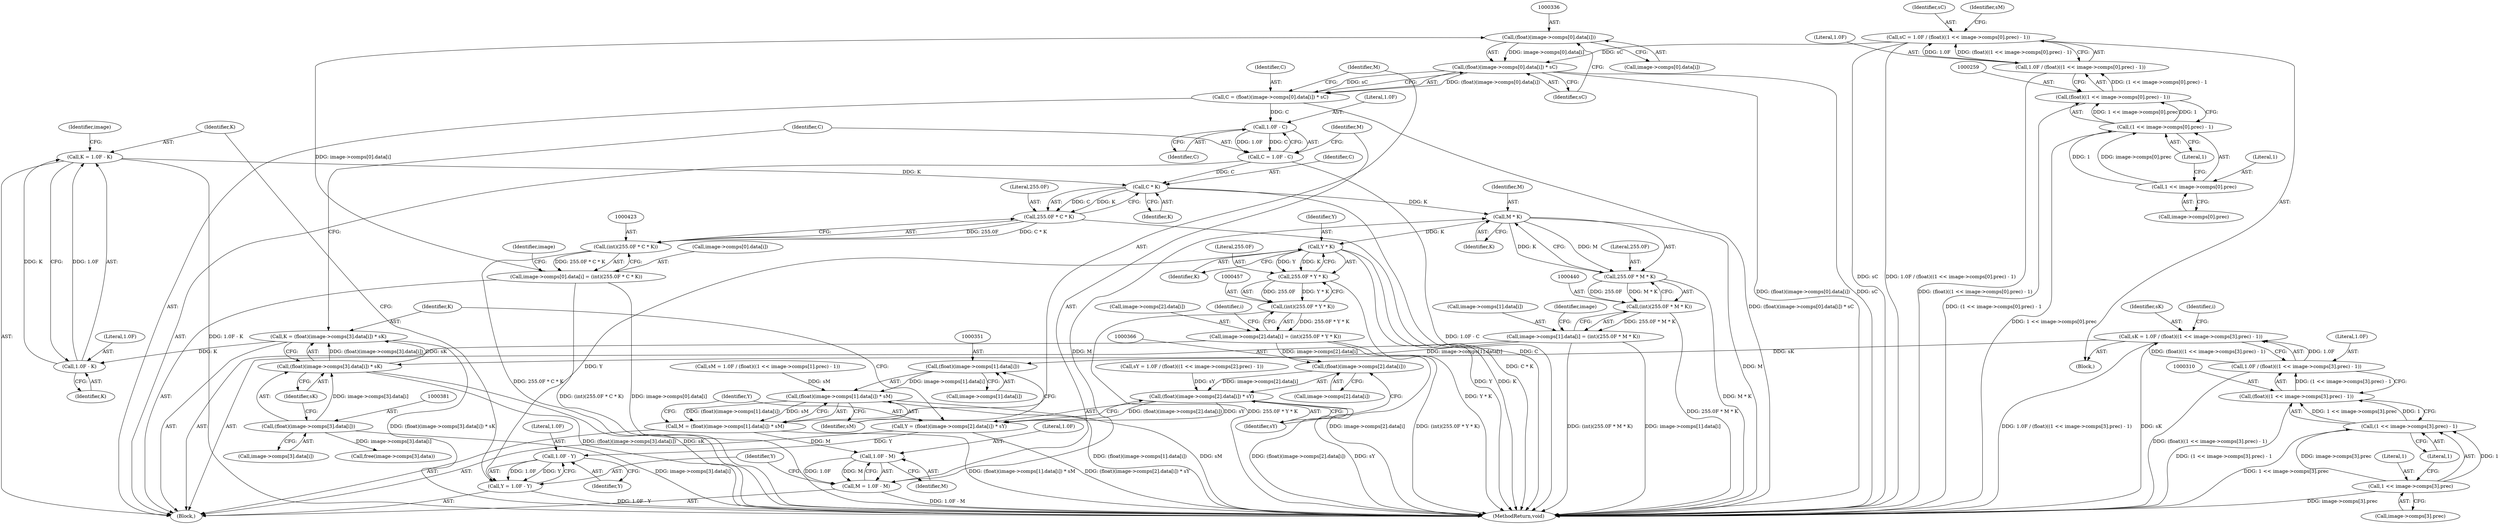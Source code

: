 digraph "0_openjpeg_162f6199c0cd3ec1c6c6dc65e41b2faab92b2d91@array" {
"1000335" [label="(Call,(float)(image->comps[0].data[i]))"];
"1000412" [label="(Call,image->comps[0].data[i] = (int)(255.0F * C * K))"];
"1000422" [label="(Call,(int)(255.0F * C * K))"];
"1000424" [label="(Call,255.0F * C * K)"];
"1000426" [label="(Call,C * K)"];
"1000392" [label="(Call,C = 1.0F - C)"];
"1000394" [label="(Call,1.0F - C)"];
"1000332" [label="(Call,C = (float)(image->comps[0].data[i]) * sC)"];
"1000334" [label="(Call,(float)(image->comps[0].data[i]) * sC)"];
"1000335" [label="(Call,(float)(image->comps[0].data[i]))"];
"1000254" [label="(Call,sC = 1.0F / (float)((1 << image->comps[0].prec) - 1))"];
"1000256" [label="(Call,1.0F / (float)((1 << image->comps[0].prec) - 1))"];
"1000258" [label="(Call,(float)((1 << image->comps[0].prec) - 1))"];
"1000260" [label="(Call,(1 << image->comps[0].prec) - 1)"];
"1000261" [label="(Call,1 << image->comps[0].prec)"];
"1000407" [label="(Call,K = 1.0F - K)"];
"1000409" [label="(Call,1.0F - K)"];
"1000377" [label="(Call,K = (float)(image->comps[3].data[i]) * sK)"];
"1000379" [label="(Call,(float)(image->comps[3].data[i]) * sK)"];
"1000380" [label="(Call,(float)(image->comps[3].data[i]))"];
"1000305" [label="(Call,sK = 1.0F / (float)((1 << image->comps[3].prec) - 1))"];
"1000307" [label="(Call,1.0F / (float)((1 << image->comps[3].prec) - 1))"];
"1000309" [label="(Call,(float)((1 << image->comps[3].prec) - 1))"];
"1000311" [label="(Call,(1 << image->comps[3].prec) - 1)"];
"1000312" [label="(Call,1 << image->comps[3].prec)"];
"1000443" [label="(Call,M * K)"];
"1000441" [label="(Call,255.0F * M * K)"];
"1000439" [label="(Call,(int)(255.0F * M * K))"];
"1000429" [label="(Call,image->comps[1].data[i] = (int)(255.0F * M * K))"];
"1000350" [label="(Call,(float)(image->comps[1].data[i]))"];
"1000349" [label="(Call,(float)(image->comps[1].data[i]) * sM)"];
"1000347" [label="(Call,M = (float)(image->comps[1].data[i]) * sM)"];
"1000399" [label="(Call,1.0F - M)"];
"1000397" [label="(Call,M = 1.0F - M)"];
"1000460" [label="(Call,Y * K)"];
"1000458" [label="(Call,255.0F * Y * K)"];
"1000456" [label="(Call,(int)(255.0F * Y * K))"];
"1000446" [label="(Call,image->comps[2].data[i] = (int)(255.0F * Y * K))"];
"1000365" [label="(Call,(float)(image->comps[2].data[i]))"];
"1000364" [label="(Call,(float)(image->comps[2].data[i]) * sY)"];
"1000362" [label="(Call,Y = (float)(image->comps[2].data[i]) * sY)"];
"1000404" [label="(Call,1.0F - Y)"];
"1000402" [label="(Call,Y = 1.0F - Y)"];
"1000254" [label="(Call,sC = 1.0F / (float)((1 << image->comps[0].prec) - 1))"];
"1000321" [label="(Literal,1)"];
"1000332" [label="(Call,C = (float)(image->comps[0].data[i]) * sC)"];
"1000347" [label="(Call,M = (float)(image->comps[1].data[i]) * sM)"];
"1000314" [label="(Call,image->comps[3].prec)"];
"1000256" [label="(Call,1.0F / (float)((1 << image->comps[0].prec) - 1))"];
"1000262" [label="(Literal,1)"];
"1000442" [label="(Literal,255.0F)"];
"1000348" [label="(Identifier,M)"];
"1000404" [label="(Call,1.0F - Y)"];
"1000331" [label="(Block,)"];
"1000463" [label="(Call,free(image->comps[3].data))"];
"1000413" [label="(Call,image->comps[0].data[i])"];
"1000410" [label="(Literal,1.0F)"];
"1000305" [label="(Call,sK = 1.0F / (float)((1 << image->comps[3].prec) - 1))"];
"1000337" [label="(Call,image->comps[0].data[i])"];
"1000309" [label="(Call,(float)((1 << image->comps[3].prec) - 1))"];
"1000422" [label="(Call,(int)(255.0F * C * K))"];
"1000333" [label="(Identifier,C)"];
"1000257" [label="(Literal,1.0F)"];
"1000424" [label="(Call,255.0F * C * K)"];
"1000550" [label="(MethodReturn,void)"];
"1000271" [label="(Call,sM = 1.0F / (float)((1 << image->comps[1].prec) - 1))"];
"1000311" [label="(Call,(1 << image->comps[3].prec) - 1)"];
"1000377" [label="(Call,K = (float)(image->comps[3].data[i]) * sK)"];
"1000445" [label="(Identifier,K)"];
"1000394" [label="(Call,1.0F - C)"];
"1000403" [label="(Identifier,Y)"];
"1000393" [label="(Identifier,C)"];
"1000446" [label="(Call,image->comps[2].data[i] = (int)(255.0F * Y * K))"];
"1000398" [label="(Identifier,M)"];
"1000451" [label="(Identifier,image)"];
"1000407" [label="(Call,K = 1.0F - K)"];
"1000434" [label="(Identifier,image)"];
"1000313" [label="(Literal,1)"];
"1000335" [label="(Call,(float)(image->comps[0].data[i]))"];
"1000352" [label="(Call,image->comps[1].data[i])"];
"1000429" [label="(Call,image->comps[1].data[i] = (int)(255.0F * M * K))"];
"1000462" [label="(Identifier,K)"];
"1000459" [label="(Literal,255.0F)"];
"1000334" [label="(Call,(float)(image->comps[0].data[i]) * sC)"];
"1000261" [label="(Call,1 << image->comps[0].prec)"];
"1000406" [label="(Identifier,Y)"];
"1000308" [label="(Literal,1.0F)"];
"1000430" [label="(Call,image->comps[1].data[i])"];
"1000367" [label="(Call,image->comps[2].data[i])"];
"1000376" [label="(Identifier,sY)"];
"1000460" [label="(Call,Y * K)"];
"1000392" [label="(Call,C = 1.0F - C)"];
"1000441" [label="(Call,255.0F * M * K)"];
"1000260" [label="(Call,(1 << image->comps[0].prec) - 1)"];
"1000397" [label="(Call,M = 1.0F - M)"];
"1000288" [label="(Call,sY = 1.0F / (float)((1 << image->comps[2].prec) - 1))"];
"1000380" [label="(Call,(float)(image->comps[3].data[i]))"];
"1000395" [label="(Literal,1.0F)"];
"1000307" [label="(Call,1.0F / (float)((1 << image->comps[3].prec) - 1))"];
"1000324" [label="(Identifier,i)"];
"1000270" [label="(Literal,1)"];
"1000363" [label="(Identifier,Y)"];
"1000444" [label="(Identifier,M)"];
"1000458" [label="(Call,255.0F * Y * K)"];
"1000456" [label="(Call,(int)(255.0F * Y * K))"];
"1000426" [label="(Call,C * K)"];
"1000364" [label="(Call,(float)(image->comps[2].data[i]) * sY)"];
"1000109" [label="(Block,)"];
"1000379" [label="(Call,(float)(image->comps[3].data[i]) * sK)"];
"1000306" [label="(Identifier,sK)"];
"1000400" [label="(Literal,1.0F)"];
"1000330" [label="(Identifier,i)"];
"1000362" [label="(Call,Y = (float)(image->comps[2].data[i]) * sY)"];
"1000411" [label="(Identifier,K)"];
"1000391" [label="(Identifier,sK)"];
"1000412" [label="(Call,image->comps[0].data[i] = (int)(255.0F * C * K))"];
"1000417" [label="(Identifier,image)"];
"1000350" [label="(Call,(float)(image->comps[1].data[i]))"];
"1000382" [label="(Call,image->comps[3].data[i])"];
"1000399" [label="(Call,1.0F - M)"];
"1000272" [label="(Identifier,sM)"];
"1000258" [label="(Call,(float)((1 << image->comps[0].prec) - 1))"];
"1000349" [label="(Call,(float)(image->comps[1].data[i]) * sM)"];
"1000346" [label="(Identifier,sC)"];
"1000428" [label="(Identifier,K)"];
"1000401" [label="(Identifier,M)"];
"1000263" [label="(Call,image->comps[0].prec)"];
"1000365" [label="(Call,(float)(image->comps[2].data[i]))"];
"1000361" [label="(Identifier,sM)"];
"1000408" [label="(Identifier,K)"];
"1000461" [label="(Identifier,Y)"];
"1000427" [label="(Identifier,C)"];
"1000425" [label="(Literal,255.0F)"];
"1000447" [label="(Call,image->comps[2].data[i])"];
"1000396" [label="(Identifier,C)"];
"1000312" [label="(Call,1 << image->comps[3].prec)"];
"1000402" [label="(Call,Y = 1.0F - Y)"];
"1000439" [label="(Call,(int)(255.0F * M * K))"];
"1000378" [label="(Identifier,K)"];
"1000409" [label="(Call,1.0F - K)"];
"1000405" [label="(Literal,1.0F)"];
"1000255" [label="(Identifier,sC)"];
"1000443" [label="(Call,M * K)"];
"1000335" -> "1000334"  [label="AST: "];
"1000335" -> "1000337"  [label="CFG: "];
"1000336" -> "1000335"  [label="AST: "];
"1000337" -> "1000335"  [label="AST: "];
"1000346" -> "1000335"  [label="CFG: "];
"1000335" -> "1000334"  [label="DDG: image->comps[0].data[i]"];
"1000412" -> "1000335"  [label="DDG: image->comps[0].data[i]"];
"1000412" -> "1000331"  [label="AST: "];
"1000412" -> "1000422"  [label="CFG: "];
"1000413" -> "1000412"  [label="AST: "];
"1000422" -> "1000412"  [label="AST: "];
"1000434" -> "1000412"  [label="CFG: "];
"1000412" -> "1000550"  [label="DDG: (int)(255.0F * C * K)"];
"1000412" -> "1000550"  [label="DDG: image->comps[0].data[i]"];
"1000422" -> "1000412"  [label="DDG: 255.0F * C * K"];
"1000422" -> "1000424"  [label="CFG: "];
"1000423" -> "1000422"  [label="AST: "];
"1000424" -> "1000422"  [label="AST: "];
"1000422" -> "1000550"  [label="DDG: 255.0F * C * K"];
"1000424" -> "1000422"  [label="DDG: 255.0F"];
"1000424" -> "1000422"  [label="DDG: C * K"];
"1000424" -> "1000426"  [label="CFG: "];
"1000425" -> "1000424"  [label="AST: "];
"1000426" -> "1000424"  [label="AST: "];
"1000424" -> "1000550"  [label="DDG: C * K"];
"1000426" -> "1000424"  [label="DDG: C"];
"1000426" -> "1000424"  [label="DDG: K"];
"1000426" -> "1000428"  [label="CFG: "];
"1000427" -> "1000426"  [label="AST: "];
"1000428" -> "1000426"  [label="AST: "];
"1000426" -> "1000550"  [label="DDG: C"];
"1000392" -> "1000426"  [label="DDG: C"];
"1000407" -> "1000426"  [label="DDG: K"];
"1000426" -> "1000443"  [label="DDG: K"];
"1000392" -> "1000331"  [label="AST: "];
"1000392" -> "1000394"  [label="CFG: "];
"1000393" -> "1000392"  [label="AST: "];
"1000394" -> "1000392"  [label="AST: "];
"1000398" -> "1000392"  [label="CFG: "];
"1000392" -> "1000550"  [label="DDG: 1.0F - C"];
"1000394" -> "1000392"  [label="DDG: 1.0F"];
"1000394" -> "1000392"  [label="DDG: C"];
"1000394" -> "1000396"  [label="CFG: "];
"1000395" -> "1000394"  [label="AST: "];
"1000396" -> "1000394"  [label="AST: "];
"1000332" -> "1000394"  [label="DDG: C"];
"1000332" -> "1000331"  [label="AST: "];
"1000332" -> "1000334"  [label="CFG: "];
"1000333" -> "1000332"  [label="AST: "];
"1000334" -> "1000332"  [label="AST: "];
"1000348" -> "1000332"  [label="CFG: "];
"1000332" -> "1000550"  [label="DDG: (float)(image->comps[0].data[i]) * sC"];
"1000334" -> "1000332"  [label="DDG: (float)(image->comps[0].data[i])"];
"1000334" -> "1000332"  [label="DDG: sC"];
"1000334" -> "1000346"  [label="CFG: "];
"1000346" -> "1000334"  [label="AST: "];
"1000334" -> "1000550"  [label="DDG: sC"];
"1000334" -> "1000550"  [label="DDG: (float)(image->comps[0].data[i])"];
"1000254" -> "1000334"  [label="DDG: sC"];
"1000254" -> "1000109"  [label="AST: "];
"1000254" -> "1000256"  [label="CFG: "];
"1000255" -> "1000254"  [label="AST: "];
"1000256" -> "1000254"  [label="AST: "];
"1000272" -> "1000254"  [label="CFG: "];
"1000254" -> "1000550"  [label="DDG: sC"];
"1000254" -> "1000550"  [label="DDG: 1.0F / (float)((1 << image->comps[0].prec) - 1)"];
"1000256" -> "1000254"  [label="DDG: 1.0F"];
"1000256" -> "1000254"  [label="DDG: (float)((1 << image->comps[0].prec) - 1)"];
"1000256" -> "1000258"  [label="CFG: "];
"1000257" -> "1000256"  [label="AST: "];
"1000258" -> "1000256"  [label="AST: "];
"1000256" -> "1000550"  [label="DDG: (float)((1 << image->comps[0].prec) - 1)"];
"1000258" -> "1000256"  [label="DDG: (1 << image->comps[0].prec) - 1"];
"1000258" -> "1000260"  [label="CFG: "];
"1000259" -> "1000258"  [label="AST: "];
"1000260" -> "1000258"  [label="AST: "];
"1000258" -> "1000550"  [label="DDG: (1 << image->comps[0].prec) - 1"];
"1000260" -> "1000258"  [label="DDG: 1 << image->comps[0].prec"];
"1000260" -> "1000258"  [label="DDG: 1"];
"1000260" -> "1000270"  [label="CFG: "];
"1000261" -> "1000260"  [label="AST: "];
"1000270" -> "1000260"  [label="AST: "];
"1000260" -> "1000550"  [label="DDG: 1 << image->comps[0].prec"];
"1000261" -> "1000260"  [label="DDG: 1"];
"1000261" -> "1000260"  [label="DDG: image->comps[0].prec"];
"1000261" -> "1000263"  [label="CFG: "];
"1000262" -> "1000261"  [label="AST: "];
"1000263" -> "1000261"  [label="AST: "];
"1000270" -> "1000261"  [label="CFG: "];
"1000407" -> "1000331"  [label="AST: "];
"1000407" -> "1000409"  [label="CFG: "];
"1000408" -> "1000407"  [label="AST: "];
"1000409" -> "1000407"  [label="AST: "];
"1000417" -> "1000407"  [label="CFG: "];
"1000407" -> "1000550"  [label="DDG: 1.0F - K"];
"1000409" -> "1000407"  [label="DDG: 1.0F"];
"1000409" -> "1000407"  [label="DDG: K"];
"1000409" -> "1000411"  [label="CFG: "];
"1000410" -> "1000409"  [label="AST: "];
"1000411" -> "1000409"  [label="AST: "];
"1000377" -> "1000409"  [label="DDG: K"];
"1000377" -> "1000331"  [label="AST: "];
"1000377" -> "1000379"  [label="CFG: "];
"1000378" -> "1000377"  [label="AST: "];
"1000379" -> "1000377"  [label="AST: "];
"1000393" -> "1000377"  [label="CFG: "];
"1000377" -> "1000550"  [label="DDG: (float)(image->comps[3].data[i]) * sK"];
"1000379" -> "1000377"  [label="DDG: (float)(image->comps[3].data[i])"];
"1000379" -> "1000377"  [label="DDG: sK"];
"1000379" -> "1000391"  [label="CFG: "];
"1000380" -> "1000379"  [label="AST: "];
"1000391" -> "1000379"  [label="AST: "];
"1000379" -> "1000550"  [label="DDG: (float)(image->comps[3].data[i])"];
"1000379" -> "1000550"  [label="DDG: sK"];
"1000380" -> "1000379"  [label="DDG: image->comps[3].data[i]"];
"1000305" -> "1000379"  [label="DDG: sK"];
"1000380" -> "1000382"  [label="CFG: "];
"1000381" -> "1000380"  [label="AST: "];
"1000382" -> "1000380"  [label="AST: "];
"1000391" -> "1000380"  [label="CFG: "];
"1000380" -> "1000550"  [label="DDG: image->comps[3].data[i]"];
"1000380" -> "1000463"  [label="DDG: image->comps[3].data[i]"];
"1000305" -> "1000109"  [label="AST: "];
"1000305" -> "1000307"  [label="CFG: "];
"1000306" -> "1000305"  [label="AST: "];
"1000307" -> "1000305"  [label="AST: "];
"1000324" -> "1000305"  [label="CFG: "];
"1000305" -> "1000550"  [label="DDG: 1.0F / (float)((1 << image->comps[3].prec) - 1)"];
"1000305" -> "1000550"  [label="DDG: sK"];
"1000307" -> "1000305"  [label="DDG: 1.0F"];
"1000307" -> "1000305"  [label="DDG: (float)((1 << image->comps[3].prec) - 1)"];
"1000307" -> "1000309"  [label="CFG: "];
"1000308" -> "1000307"  [label="AST: "];
"1000309" -> "1000307"  [label="AST: "];
"1000307" -> "1000550"  [label="DDG: (float)((1 << image->comps[3].prec) - 1)"];
"1000309" -> "1000307"  [label="DDG: (1 << image->comps[3].prec) - 1"];
"1000309" -> "1000311"  [label="CFG: "];
"1000310" -> "1000309"  [label="AST: "];
"1000311" -> "1000309"  [label="AST: "];
"1000309" -> "1000550"  [label="DDG: (1 << image->comps[3].prec) - 1"];
"1000311" -> "1000309"  [label="DDG: 1 << image->comps[3].prec"];
"1000311" -> "1000309"  [label="DDG: 1"];
"1000311" -> "1000321"  [label="CFG: "];
"1000312" -> "1000311"  [label="AST: "];
"1000321" -> "1000311"  [label="AST: "];
"1000311" -> "1000550"  [label="DDG: 1 << image->comps[3].prec"];
"1000312" -> "1000311"  [label="DDG: 1"];
"1000312" -> "1000311"  [label="DDG: image->comps[3].prec"];
"1000312" -> "1000314"  [label="CFG: "];
"1000313" -> "1000312"  [label="AST: "];
"1000314" -> "1000312"  [label="AST: "];
"1000321" -> "1000312"  [label="CFG: "];
"1000312" -> "1000550"  [label="DDG: image->comps[3].prec"];
"1000443" -> "1000441"  [label="AST: "];
"1000443" -> "1000445"  [label="CFG: "];
"1000444" -> "1000443"  [label="AST: "];
"1000445" -> "1000443"  [label="AST: "];
"1000441" -> "1000443"  [label="CFG: "];
"1000443" -> "1000550"  [label="DDG: M"];
"1000443" -> "1000441"  [label="DDG: M"];
"1000443" -> "1000441"  [label="DDG: K"];
"1000397" -> "1000443"  [label="DDG: M"];
"1000443" -> "1000460"  [label="DDG: K"];
"1000441" -> "1000439"  [label="AST: "];
"1000442" -> "1000441"  [label="AST: "];
"1000439" -> "1000441"  [label="CFG: "];
"1000441" -> "1000550"  [label="DDG: M * K"];
"1000441" -> "1000439"  [label="DDG: 255.0F"];
"1000441" -> "1000439"  [label="DDG: M * K"];
"1000439" -> "1000429"  [label="AST: "];
"1000440" -> "1000439"  [label="AST: "];
"1000429" -> "1000439"  [label="CFG: "];
"1000439" -> "1000550"  [label="DDG: 255.0F * M * K"];
"1000439" -> "1000429"  [label="DDG: 255.0F * M * K"];
"1000429" -> "1000331"  [label="AST: "];
"1000430" -> "1000429"  [label="AST: "];
"1000451" -> "1000429"  [label="CFG: "];
"1000429" -> "1000550"  [label="DDG: image->comps[1].data[i]"];
"1000429" -> "1000550"  [label="DDG: (int)(255.0F * M * K)"];
"1000429" -> "1000350"  [label="DDG: image->comps[1].data[i]"];
"1000350" -> "1000349"  [label="AST: "];
"1000350" -> "1000352"  [label="CFG: "];
"1000351" -> "1000350"  [label="AST: "];
"1000352" -> "1000350"  [label="AST: "];
"1000361" -> "1000350"  [label="CFG: "];
"1000350" -> "1000349"  [label="DDG: image->comps[1].data[i]"];
"1000349" -> "1000347"  [label="AST: "];
"1000349" -> "1000361"  [label="CFG: "];
"1000361" -> "1000349"  [label="AST: "];
"1000347" -> "1000349"  [label="CFG: "];
"1000349" -> "1000550"  [label="DDG: sM"];
"1000349" -> "1000550"  [label="DDG: (float)(image->comps[1].data[i])"];
"1000349" -> "1000347"  [label="DDG: (float)(image->comps[1].data[i])"];
"1000349" -> "1000347"  [label="DDG: sM"];
"1000271" -> "1000349"  [label="DDG: sM"];
"1000347" -> "1000331"  [label="AST: "];
"1000348" -> "1000347"  [label="AST: "];
"1000363" -> "1000347"  [label="CFG: "];
"1000347" -> "1000550"  [label="DDG: (float)(image->comps[1].data[i]) * sM"];
"1000347" -> "1000399"  [label="DDG: M"];
"1000399" -> "1000397"  [label="AST: "];
"1000399" -> "1000401"  [label="CFG: "];
"1000400" -> "1000399"  [label="AST: "];
"1000401" -> "1000399"  [label="AST: "];
"1000397" -> "1000399"  [label="CFG: "];
"1000399" -> "1000397"  [label="DDG: 1.0F"];
"1000399" -> "1000397"  [label="DDG: M"];
"1000397" -> "1000331"  [label="AST: "];
"1000398" -> "1000397"  [label="AST: "];
"1000403" -> "1000397"  [label="CFG: "];
"1000397" -> "1000550"  [label="DDG: 1.0F - M"];
"1000460" -> "1000458"  [label="AST: "];
"1000460" -> "1000462"  [label="CFG: "];
"1000461" -> "1000460"  [label="AST: "];
"1000462" -> "1000460"  [label="AST: "];
"1000458" -> "1000460"  [label="CFG: "];
"1000460" -> "1000550"  [label="DDG: Y"];
"1000460" -> "1000550"  [label="DDG: K"];
"1000460" -> "1000458"  [label="DDG: Y"];
"1000460" -> "1000458"  [label="DDG: K"];
"1000402" -> "1000460"  [label="DDG: Y"];
"1000458" -> "1000456"  [label="AST: "];
"1000459" -> "1000458"  [label="AST: "];
"1000456" -> "1000458"  [label="CFG: "];
"1000458" -> "1000550"  [label="DDG: Y * K"];
"1000458" -> "1000456"  [label="DDG: 255.0F"];
"1000458" -> "1000456"  [label="DDG: Y * K"];
"1000456" -> "1000446"  [label="AST: "];
"1000457" -> "1000456"  [label="AST: "];
"1000446" -> "1000456"  [label="CFG: "];
"1000456" -> "1000550"  [label="DDG: 255.0F * Y * K"];
"1000456" -> "1000446"  [label="DDG: 255.0F * Y * K"];
"1000446" -> "1000331"  [label="AST: "];
"1000447" -> "1000446"  [label="AST: "];
"1000330" -> "1000446"  [label="CFG: "];
"1000446" -> "1000550"  [label="DDG: image->comps[2].data[i]"];
"1000446" -> "1000550"  [label="DDG: (int)(255.0F * Y * K)"];
"1000446" -> "1000365"  [label="DDG: image->comps[2].data[i]"];
"1000365" -> "1000364"  [label="AST: "];
"1000365" -> "1000367"  [label="CFG: "];
"1000366" -> "1000365"  [label="AST: "];
"1000367" -> "1000365"  [label="AST: "];
"1000376" -> "1000365"  [label="CFG: "];
"1000365" -> "1000364"  [label="DDG: image->comps[2].data[i]"];
"1000364" -> "1000362"  [label="AST: "];
"1000364" -> "1000376"  [label="CFG: "];
"1000376" -> "1000364"  [label="AST: "];
"1000362" -> "1000364"  [label="CFG: "];
"1000364" -> "1000550"  [label="DDG: (float)(image->comps[2].data[i])"];
"1000364" -> "1000550"  [label="DDG: sY"];
"1000364" -> "1000362"  [label="DDG: (float)(image->comps[2].data[i])"];
"1000364" -> "1000362"  [label="DDG: sY"];
"1000288" -> "1000364"  [label="DDG: sY"];
"1000362" -> "1000331"  [label="AST: "];
"1000363" -> "1000362"  [label="AST: "];
"1000378" -> "1000362"  [label="CFG: "];
"1000362" -> "1000550"  [label="DDG: (float)(image->comps[2].data[i]) * sY"];
"1000362" -> "1000404"  [label="DDG: Y"];
"1000404" -> "1000402"  [label="AST: "];
"1000404" -> "1000406"  [label="CFG: "];
"1000405" -> "1000404"  [label="AST: "];
"1000406" -> "1000404"  [label="AST: "];
"1000402" -> "1000404"  [label="CFG: "];
"1000404" -> "1000402"  [label="DDG: 1.0F"];
"1000404" -> "1000402"  [label="DDG: Y"];
"1000402" -> "1000331"  [label="AST: "];
"1000403" -> "1000402"  [label="AST: "];
"1000408" -> "1000402"  [label="CFG: "];
"1000402" -> "1000550"  [label="DDG: 1.0F - Y"];
}
